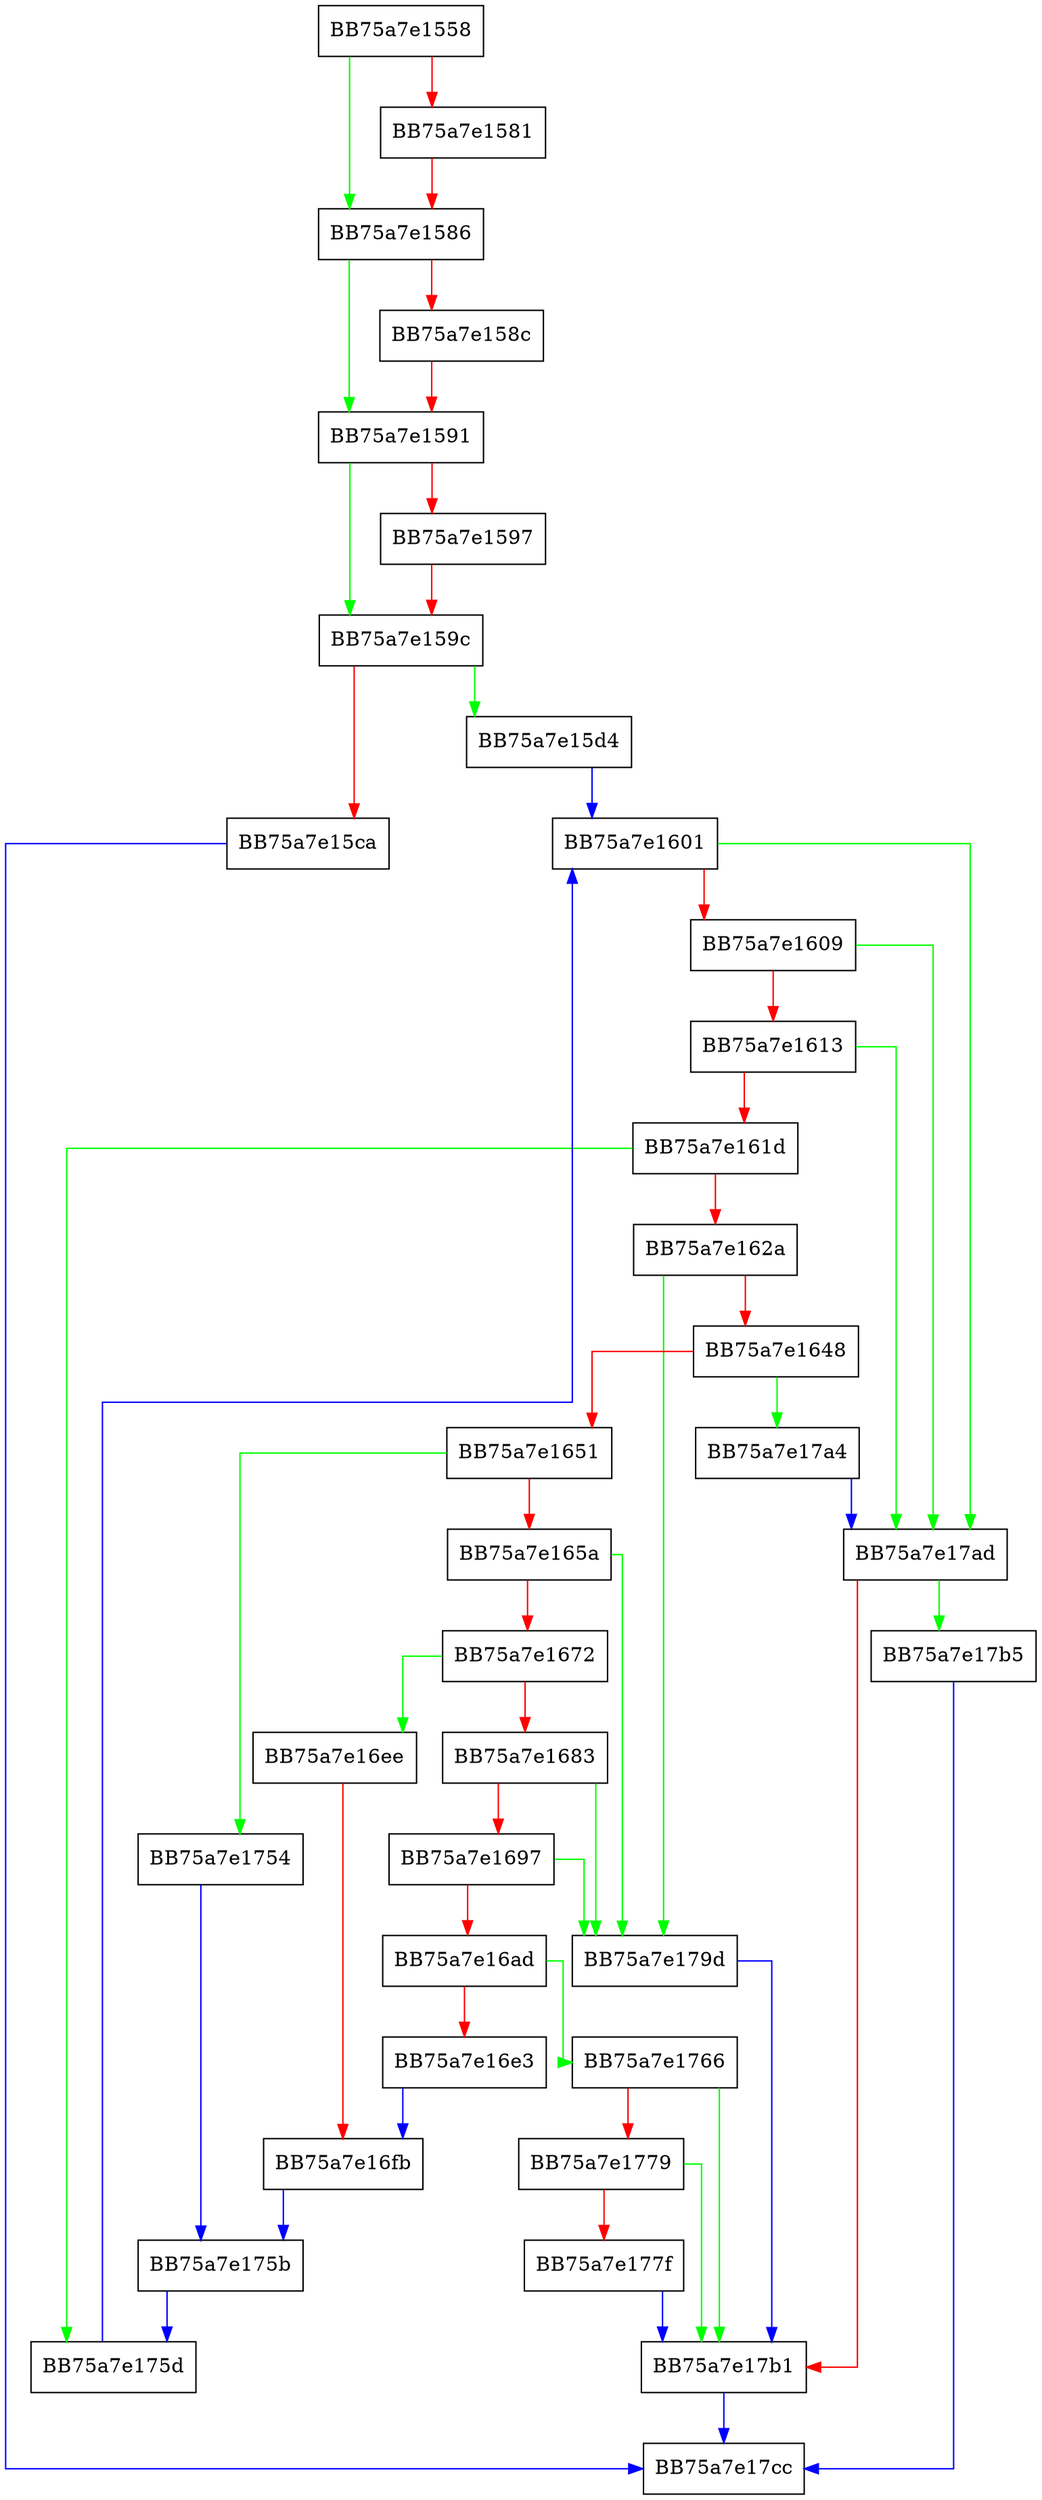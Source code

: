 digraph ReadCompressedChunk {
  node [shape="box"];
  graph [splines=ortho];
  BB75a7e1558 -> BB75a7e1586 [color="green"];
  BB75a7e1558 -> BB75a7e1581 [color="red"];
  BB75a7e1581 -> BB75a7e1586 [color="red"];
  BB75a7e1586 -> BB75a7e1591 [color="green"];
  BB75a7e1586 -> BB75a7e158c [color="red"];
  BB75a7e158c -> BB75a7e1591 [color="red"];
  BB75a7e1591 -> BB75a7e159c [color="green"];
  BB75a7e1591 -> BB75a7e1597 [color="red"];
  BB75a7e1597 -> BB75a7e159c [color="red"];
  BB75a7e159c -> BB75a7e15d4 [color="green"];
  BB75a7e159c -> BB75a7e15ca [color="red"];
  BB75a7e15ca -> BB75a7e17cc [color="blue"];
  BB75a7e15d4 -> BB75a7e1601 [color="blue"];
  BB75a7e1601 -> BB75a7e17ad [color="green"];
  BB75a7e1601 -> BB75a7e1609 [color="red"];
  BB75a7e1609 -> BB75a7e17ad [color="green"];
  BB75a7e1609 -> BB75a7e1613 [color="red"];
  BB75a7e1613 -> BB75a7e17ad [color="green"];
  BB75a7e1613 -> BB75a7e161d [color="red"];
  BB75a7e161d -> BB75a7e175d [color="green"];
  BB75a7e161d -> BB75a7e162a [color="red"];
  BB75a7e162a -> BB75a7e179d [color="green"];
  BB75a7e162a -> BB75a7e1648 [color="red"];
  BB75a7e1648 -> BB75a7e17a4 [color="green"];
  BB75a7e1648 -> BB75a7e1651 [color="red"];
  BB75a7e1651 -> BB75a7e1754 [color="green"];
  BB75a7e1651 -> BB75a7e165a [color="red"];
  BB75a7e165a -> BB75a7e179d [color="green"];
  BB75a7e165a -> BB75a7e1672 [color="red"];
  BB75a7e1672 -> BB75a7e16ee [color="green"];
  BB75a7e1672 -> BB75a7e1683 [color="red"];
  BB75a7e1683 -> BB75a7e179d [color="green"];
  BB75a7e1683 -> BB75a7e1697 [color="red"];
  BB75a7e1697 -> BB75a7e179d [color="green"];
  BB75a7e1697 -> BB75a7e16ad [color="red"];
  BB75a7e16ad -> BB75a7e1766 [color="green"];
  BB75a7e16ad -> BB75a7e16e3 [color="red"];
  BB75a7e16e3 -> BB75a7e16fb [color="blue"];
  BB75a7e16ee -> BB75a7e16fb [color="red"];
  BB75a7e16fb -> BB75a7e175b [color="blue"];
  BB75a7e1754 -> BB75a7e175b [color="blue"];
  BB75a7e175b -> BB75a7e175d [color="blue"];
  BB75a7e175d -> BB75a7e1601 [color="blue"];
  BB75a7e1766 -> BB75a7e17b1 [color="green"];
  BB75a7e1766 -> BB75a7e1779 [color="red"];
  BB75a7e1779 -> BB75a7e17b1 [color="green"];
  BB75a7e1779 -> BB75a7e177f [color="red"];
  BB75a7e177f -> BB75a7e17b1 [color="blue"];
  BB75a7e179d -> BB75a7e17b1 [color="blue"];
  BB75a7e17a4 -> BB75a7e17ad [color="blue"];
  BB75a7e17ad -> BB75a7e17b5 [color="green"];
  BB75a7e17ad -> BB75a7e17b1 [color="red"];
  BB75a7e17b1 -> BB75a7e17cc [color="blue"];
  BB75a7e17b5 -> BB75a7e17cc [color="blue"];
}